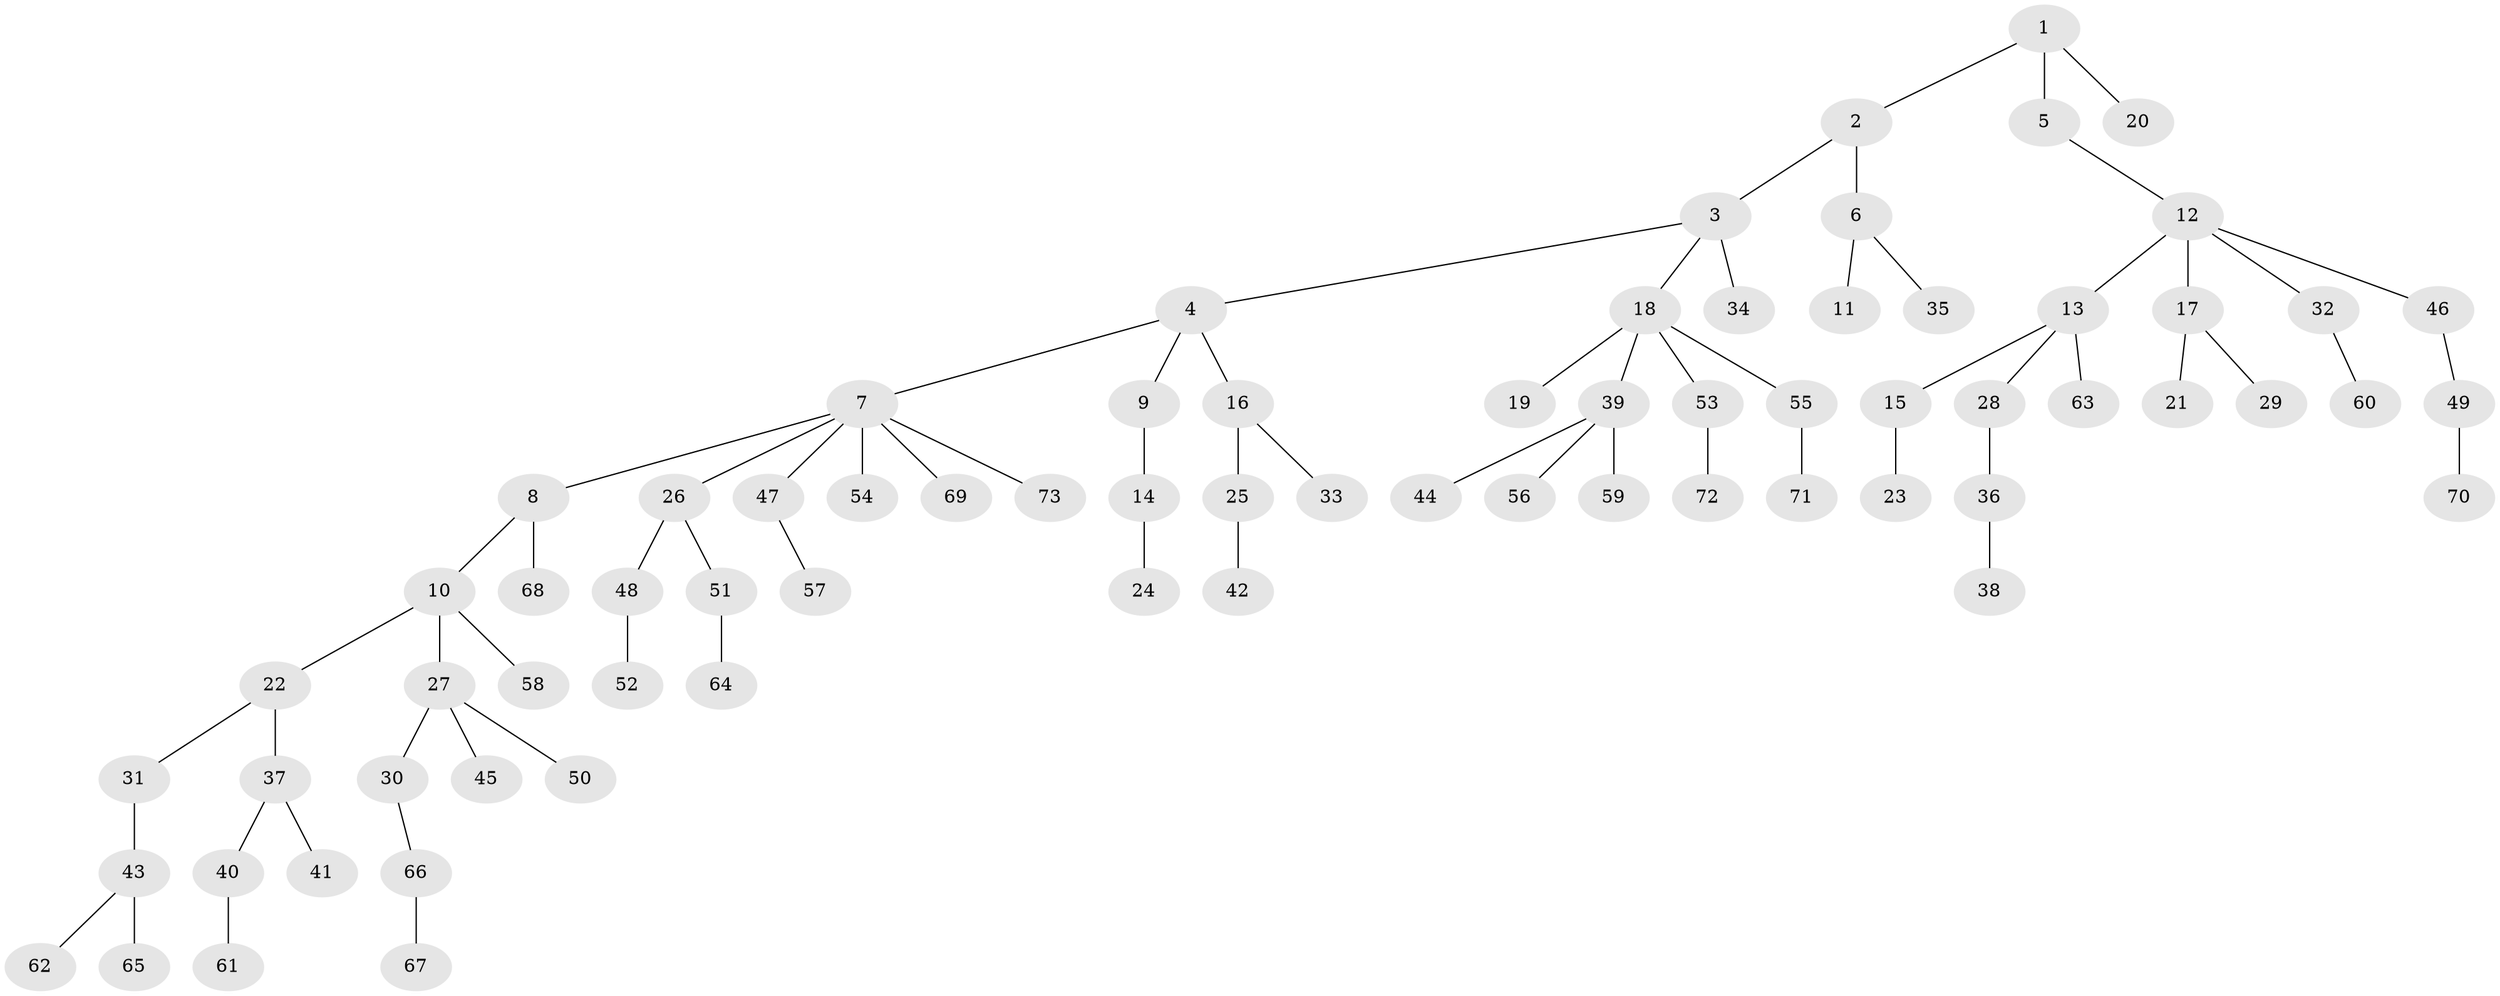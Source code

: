 // coarse degree distribution, {2: 0.3137254901960784, 5: 0.0392156862745098, 4: 0.058823529411764705, 1: 0.5098039215686274, 8: 0.0196078431372549, 3: 0.0392156862745098, 6: 0.0196078431372549}
// Generated by graph-tools (version 1.1) at 2025/56/03/04/25 21:56:33]
// undirected, 73 vertices, 72 edges
graph export_dot {
graph [start="1"]
  node [color=gray90,style=filled];
  1;
  2;
  3;
  4;
  5;
  6;
  7;
  8;
  9;
  10;
  11;
  12;
  13;
  14;
  15;
  16;
  17;
  18;
  19;
  20;
  21;
  22;
  23;
  24;
  25;
  26;
  27;
  28;
  29;
  30;
  31;
  32;
  33;
  34;
  35;
  36;
  37;
  38;
  39;
  40;
  41;
  42;
  43;
  44;
  45;
  46;
  47;
  48;
  49;
  50;
  51;
  52;
  53;
  54;
  55;
  56;
  57;
  58;
  59;
  60;
  61;
  62;
  63;
  64;
  65;
  66;
  67;
  68;
  69;
  70;
  71;
  72;
  73;
  1 -- 2;
  1 -- 5;
  1 -- 20;
  2 -- 3;
  2 -- 6;
  3 -- 4;
  3 -- 18;
  3 -- 34;
  4 -- 7;
  4 -- 9;
  4 -- 16;
  5 -- 12;
  6 -- 11;
  6 -- 35;
  7 -- 8;
  7 -- 26;
  7 -- 47;
  7 -- 54;
  7 -- 69;
  7 -- 73;
  8 -- 10;
  8 -- 68;
  9 -- 14;
  10 -- 22;
  10 -- 27;
  10 -- 58;
  12 -- 13;
  12 -- 17;
  12 -- 32;
  12 -- 46;
  13 -- 15;
  13 -- 28;
  13 -- 63;
  14 -- 24;
  15 -- 23;
  16 -- 25;
  16 -- 33;
  17 -- 21;
  17 -- 29;
  18 -- 19;
  18 -- 39;
  18 -- 53;
  18 -- 55;
  22 -- 31;
  22 -- 37;
  25 -- 42;
  26 -- 48;
  26 -- 51;
  27 -- 30;
  27 -- 45;
  27 -- 50;
  28 -- 36;
  30 -- 66;
  31 -- 43;
  32 -- 60;
  36 -- 38;
  37 -- 40;
  37 -- 41;
  39 -- 44;
  39 -- 56;
  39 -- 59;
  40 -- 61;
  43 -- 62;
  43 -- 65;
  46 -- 49;
  47 -- 57;
  48 -- 52;
  49 -- 70;
  51 -- 64;
  53 -- 72;
  55 -- 71;
  66 -- 67;
}
